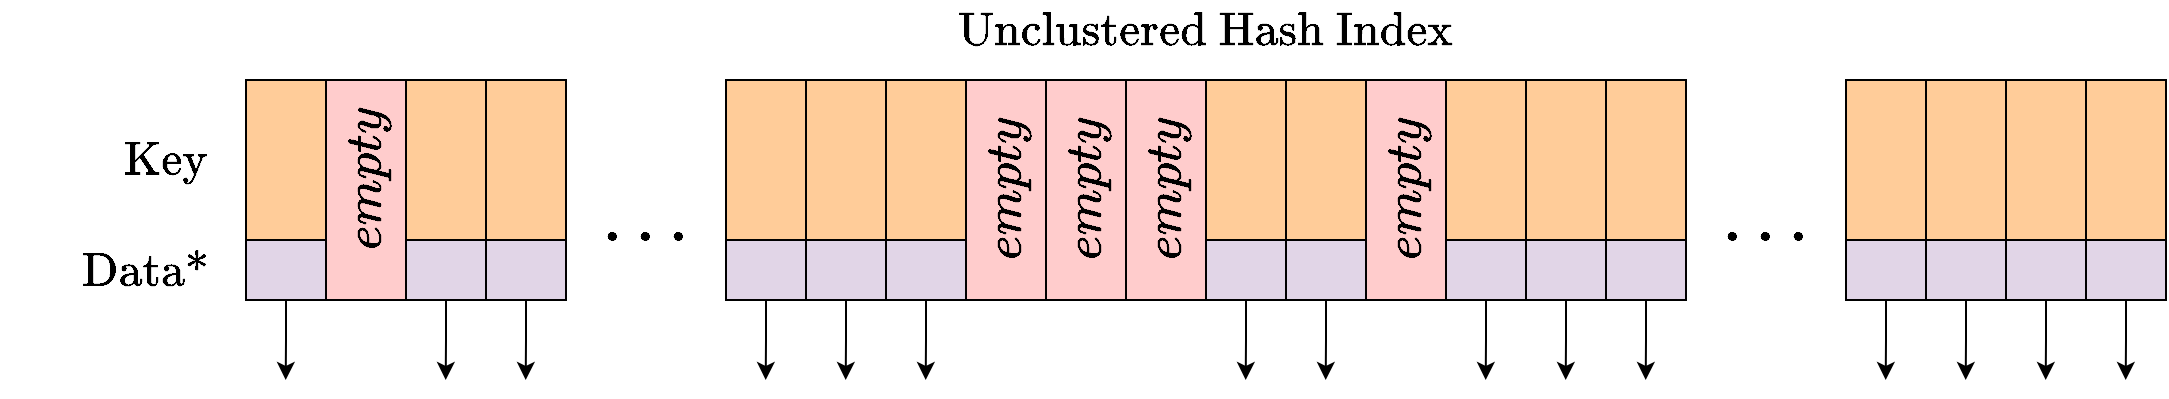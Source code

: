 <mxfile version="20.3.0" type="device"><diagram id="wguhkgDiDmUg88x1Q7y3" name="Page-1"><mxGraphModel dx="2737" dy="1107" grid="1" gridSize="10" guides="1" tooltips="1" connect="1" arrows="1" fold="1" page="1" pageScale="1" pageWidth="827" pageHeight="1169" math="1" shadow="0"><root><mxCell id="0"/><mxCell id="1" parent="0"/><mxCell id="tiWcbz8G46ZzyXKVCOUU-60" style="edgeStyle=orthogonalEdgeStyle;rounded=0;orthogonalLoop=1;jettySize=auto;html=1;exitX=0.5;exitY=1;exitDx=0;exitDy=0;" edge="1" parent="1" source="tiWcbz8G46ZzyXKVCOUU-1"><mxGeometry relative="1" as="geometry"><mxPoint x="69.857" y="240" as="targetPoint"/></mxGeometry></mxCell><mxCell id="tiWcbz8G46ZzyXKVCOUU-1" value="" style="rounded=0;whiteSpace=wrap;html=1;fillColor=#e1d5e7;strokeColor=#000000;" vertex="1" parent="1"><mxGeometry x="50" y="170" width="40" height="30" as="geometry"/></mxCell><mxCell id="tiWcbz8G46ZzyXKVCOUU-12" value="" style="rounded=0;whiteSpace=wrap;html=1;fillColor=#ffcc99;strokeColor=#000000;" vertex="1" parent="1"><mxGeometry x="50" y="90" width="40" height="80" as="geometry"/></mxCell><mxCell id="tiWcbz8G46ZzyXKVCOUU-13" value="" style="rounded=0;whiteSpace=wrap;html=1;fillColor=#ffcc99;strokeColor=#000000;" vertex="1" parent="1"><mxGeometry x="130" y="90" width="40" height="80" as="geometry"/></mxCell><mxCell id="tiWcbz8G46ZzyXKVCOUU-14" value="" style="rounded=0;whiteSpace=wrap;html=1;fillColor=#ffcc99;strokeColor=#000000;" vertex="1" parent="1"><mxGeometry x="170" y="90" width="40" height="80" as="geometry"/></mxCell><mxCell id="tiWcbz8G46ZzyXKVCOUU-15" value="" style="rounded=0;whiteSpace=wrap;html=1;fillColor=#ffcc99;strokeColor=#000000;fontSize=25;" vertex="1" parent="1"><mxGeometry x="290" y="90" width="40" height="80" as="geometry"/></mxCell><mxCell id="tiWcbz8G46ZzyXKVCOUU-16" value="" style="rounded=0;whiteSpace=wrap;html=1;fillColor=#ffcc99;strokeColor=#000000;" vertex="1" parent="1"><mxGeometry x="330" y="90" width="40" height="80" as="geometry"/></mxCell><mxCell id="tiWcbz8G46ZzyXKVCOUU-17" value="" style="rounded=0;whiteSpace=wrap;html=1;fillColor=#ffcc99;strokeColor=#000000;" vertex="1" parent="1"><mxGeometry x="370" y="90" width="40" height="80" as="geometry"/></mxCell><mxCell id="tiWcbz8G46ZzyXKVCOUU-18" value="" style="rounded=0;whiteSpace=wrap;html=1;fillColor=#ffcc99;strokeColor=#000000;" vertex="1" parent="1"><mxGeometry x="530" y="90" width="40" height="80" as="geometry"/></mxCell><mxCell id="tiWcbz8G46ZzyXKVCOUU-19" value="" style="rounded=0;whiteSpace=wrap;html=1;fillColor=#ffcc99;strokeColor=#000000;" vertex="1" parent="1"><mxGeometry x="570" y="90" width="40" height="80" as="geometry"/></mxCell><mxCell id="tiWcbz8G46ZzyXKVCOUU-20" value="" style="rounded=0;whiteSpace=wrap;html=1;fillColor=#ffcc99;strokeColor=#000000;" vertex="1" parent="1"><mxGeometry x="650" y="90" width="40" height="80" as="geometry"/></mxCell><mxCell id="tiWcbz8G46ZzyXKVCOUU-21" value="" style="rounded=0;whiteSpace=wrap;html=1;fillColor=#ffcc99;strokeColor=#000000;" vertex="1" parent="1"><mxGeometry x="690" y="90" width="40" height="80" as="geometry"/></mxCell><mxCell id="tiWcbz8G46ZzyXKVCOUU-22" value="" style="rounded=0;whiteSpace=wrap;html=1;fillColor=#ffcc99;strokeColor=#000000;" vertex="1" parent="1"><mxGeometry x="730" y="90" width="40" height="80" as="geometry"/></mxCell><mxCell id="tiWcbz8G46ZzyXKVCOUU-23" value="$$\dots$$" style="text;html=1;strokeColor=none;fillColor=none;align=center;verticalAlign=middle;whiteSpace=wrap;rounded=0;fontSize=31;" vertex="1" parent="1"><mxGeometry x="230" y="140" width="40" height="40" as="geometry"/></mxCell><mxCell id="tiWcbz8G46ZzyXKVCOUU-24" value="$$\dots$$" style="text;html=1;strokeColor=none;fillColor=none;align=center;verticalAlign=middle;whiteSpace=wrap;rounded=0;fontSize=31;" vertex="1" parent="1"><mxGeometry x="790" y="140" width="40" height="40" as="geometry"/></mxCell><mxCell id="tiWcbz8G46ZzyXKVCOUU-29" value="" style="rounded=0;whiteSpace=wrap;html=1;fillColor=#ffcc99;strokeColor=#000000;" vertex="1" parent="1"><mxGeometry x="850" y="90" width="40" height="80" as="geometry"/></mxCell><mxCell id="tiWcbz8G46ZzyXKVCOUU-30" value="" style="rounded=0;whiteSpace=wrap;html=1;fillColor=#ffcc99;strokeColor=#000000;" vertex="1" parent="1"><mxGeometry x="930" y="90" width="40" height="80" as="geometry"/></mxCell><mxCell id="tiWcbz8G46ZzyXKVCOUU-31" value="" style="rounded=0;whiteSpace=wrap;html=1;fillColor=#ffcc99;strokeColor=#000000;" vertex="1" parent="1"><mxGeometry x="970" y="90" width="40" height="80" as="geometry"/></mxCell><mxCell id="tiWcbz8G46ZzyXKVCOUU-32" value="" style="rounded=0;whiteSpace=wrap;html=1;fillColor=#ffcccc;strokeColor=#000000;" vertex="1" parent="1"><mxGeometry x="410" y="90" width="40" height="110" as="geometry"/></mxCell><mxCell id="tiWcbz8G46ZzyXKVCOUU-33" value="$$empty$$" style="text;html=1;strokeColor=none;fillColor=none;align=center;verticalAlign=middle;whiteSpace=wrap;rounded=0;fontSize=22;rotation=-90;" vertex="1" parent="1"><mxGeometry x="400" y="130" width="60" height="30" as="geometry"/></mxCell><mxCell id="tiWcbz8G46ZzyXKVCOUU-34" value="" style="rounded=0;whiteSpace=wrap;html=1;fillColor=#ffcccc;strokeColor=#000000;" vertex="1" parent="1"><mxGeometry x="610" y="90" width="40" height="110" as="geometry"/></mxCell><mxCell id="tiWcbz8G46ZzyXKVCOUU-35" value="$$empty$$" style="text;html=1;strokeColor=none;fillColor=none;align=center;verticalAlign=middle;whiteSpace=wrap;rounded=0;fontSize=22;rotation=-90;" vertex="1" parent="1"><mxGeometry x="600" y="130" width="60" height="30" as="geometry"/></mxCell><mxCell id="tiWcbz8G46ZzyXKVCOUU-36" value="" style="rounded=0;whiteSpace=wrap;html=1;fillColor=#ffcccc;strokeColor=#000000;" vertex="1" parent="1"><mxGeometry x="90" y="90" width="40" height="110" as="geometry"/></mxCell><mxCell id="tiWcbz8G46ZzyXKVCOUU-37" value="$$empty$$" style="text;html=1;strokeColor=none;fillColor=none;align=center;verticalAlign=middle;whiteSpace=wrap;rounded=0;fontSize=22;rotation=-90;" vertex="1" parent="1"><mxGeometry x="80" y="125" width="60" height="30" as="geometry"/></mxCell><mxCell id="tiWcbz8G46ZzyXKVCOUU-38" value="" style="rounded=0;whiteSpace=wrap;html=1;fillColor=#ffcc99;strokeColor=#000000;" vertex="1" parent="1"><mxGeometry x="890" y="90" width="40" height="80" as="geometry"/></mxCell><mxCell id="tiWcbz8G46ZzyXKVCOUU-39" value="" style="rounded=0;whiteSpace=wrap;html=1;fillColor=#ffcccc;strokeColor=#000000;" vertex="1" parent="1"><mxGeometry x="450" y="90" width="40" height="110" as="geometry"/></mxCell><mxCell id="tiWcbz8G46ZzyXKVCOUU-40" value="" style="rounded=0;whiteSpace=wrap;html=1;fillColor=#ffcccc;strokeColor=#000000;" vertex="1" parent="1"><mxGeometry x="490" y="90" width="40" height="110" as="geometry"/></mxCell><mxCell id="tiWcbz8G46ZzyXKVCOUU-41" value="$$empty$$" style="text;html=1;strokeColor=none;fillColor=none;align=center;verticalAlign=middle;whiteSpace=wrap;rounded=0;fontSize=22;rotation=-90;" vertex="1" parent="1"><mxGeometry x="480" y="130" width="60" height="30" as="geometry"/></mxCell><mxCell id="tiWcbz8G46ZzyXKVCOUU-42" value="$$empty$$" style="text;html=1;strokeColor=none;fillColor=none;align=center;verticalAlign=middle;whiteSpace=wrap;rounded=0;fontSize=22;rotation=-90;" vertex="1" parent="1"><mxGeometry x="440" y="130" width="60" height="30" as="geometry"/></mxCell><mxCell id="tiWcbz8G46ZzyXKVCOUU-43" value="$$\text{Key}$$" style="text;html=1;strokeColor=none;fillColor=none;align=center;verticalAlign=middle;whiteSpace=wrap;rounded=0;fontSize=20;" vertex="1" parent="1"><mxGeometry x="-20" y="115" width="60" height="30" as="geometry"/></mxCell><mxCell id="tiWcbz8G46ZzyXKVCOUU-44" value="$$\text{Data*}$$" style="text;html=1;strokeColor=none;fillColor=none;align=center;verticalAlign=middle;whiteSpace=wrap;rounded=0;fontSize=20;" vertex="1" parent="1"><mxGeometry x="-40" y="170" width="80" height="30" as="geometry"/></mxCell><mxCell id="tiWcbz8G46ZzyXKVCOUU-61" style="edgeStyle=orthogonalEdgeStyle;rounded=0;orthogonalLoop=1;jettySize=auto;html=1;exitX=0.5;exitY=1;exitDx=0;exitDy=0;" edge="1" parent="1" source="tiWcbz8G46ZzyXKVCOUU-45"><mxGeometry relative="1" as="geometry"><mxPoint x="149.857" y="240" as="targetPoint"/></mxGeometry></mxCell><mxCell id="tiWcbz8G46ZzyXKVCOUU-45" value="" style="rounded=0;whiteSpace=wrap;html=1;fillColor=#e1d5e7;strokeColor=#000000;" vertex="1" parent="1"><mxGeometry x="130" y="170" width="40" height="30" as="geometry"/></mxCell><mxCell id="tiWcbz8G46ZzyXKVCOUU-62" style="edgeStyle=orthogonalEdgeStyle;rounded=0;orthogonalLoop=1;jettySize=auto;html=1;exitX=0.5;exitY=1;exitDx=0;exitDy=0;" edge="1" parent="1" source="tiWcbz8G46ZzyXKVCOUU-46"><mxGeometry relative="1" as="geometry"><mxPoint x="189.857" y="240" as="targetPoint"/></mxGeometry></mxCell><mxCell id="tiWcbz8G46ZzyXKVCOUU-46" value="" style="rounded=0;whiteSpace=wrap;html=1;fillColor=#e1d5e7;strokeColor=#000000;" vertex="1" parent="1"><mxGeometry x="170" y="170" width="40" height="30" as="geometry"/></mxCell><mxCell id="tiWcbz8G46ZzyXKVCOUU-65" style="edgeStyle=orthogonalEdgeStyle;rounded=0;orthogonalLoop=1;jettySize=auto;html=1;exitX=0.5;exitY=1;exitDx=0;exitDy=0;" edge="1" parent="1" source="tiWcbz8G46ZzyXKVCOUU-48"><mxGeometry relative="1" as="geometry"><mxPoint x="309.857" y="240" as="targetPoint"/></mxGeometry></mxCell><mxCell id="tiWcbz8G46ZzyXKVCOUU-48" value="" style="rounded=0;whiteSpace=wrap;html=1;fillColor=#e1d5e7;strokeColor=#000000;" vertex="1" parent="1"><mxGeometry x="290" y="170" width="40" height="30" as="geometry"/></mxCell><mxCell id="tiWcbz8G46ZzyXKVCOUU-66" style="edgeStyle=orthogonalEdgeStyle;rounded=0;orthogonalLoop=1;jettySize=auto;html=1;exitX=0.5;exitY=1;exitDx=0;exitDy=0;" edge="1" parent="1" source="tiWcbz8G46ZzyXKVCOUU-49"><mxGeometry relative="1" as="geometry"><mxPoint x="349.857" y="240" as="targetPoint"/></mxGeometry></mxCell><mxCell id="tiWcbz8G46ZzyXKVCOUU-49" value="" style="rounded=0;whiteSpace=wrap;html=1;fillColor=#e1d5e7;strokeColor=#000000;" vertex="1" parent="1"><mxGeometry x="330" y="170" width="40" height="30" as="geometry"/></mxCell><mxCell id="tiWcbz8G46ZzyXKVCOUU-67" style="edgeStyle=orthogonalEdgeStyle;rounded=0;orthogonalLoop=1;jettySize=auto;html=1;exitX=0.5;exitY=1;exitDx=0;exitDy=0;" edge="1" parent="1" source="tiWcbz8G46ZzyXKVCOUU-50"><mxGeometry relative="1" as="geometry"><mxPoint x="389.857" y="240" as="targetPoint"/></mxGeometry></mxCell><mxCell id="tiWcbz8G46ZzyXKVCOUU-50" value="" style="rounded=0;whiteSpace=wrap;html=1;fillColor=#e1d5e7;strokeColor=#000000;" vertex="1" parent="1"><mxGeometry x="370" y="170" width="40" height="30" as="geometry"/></mxCell><mxCell id="tiWcbz8G46ZzyXKVCOUU-68" style="edgeStyle=orthogonalEdgeStyle;rounded=0;orthogonalLoop=1;jettySize=auto;html=1;exitX=0.5;exitY=1;exitDx=0;exitDy=0;" edge="1" parent="1" source="tiWcbz8G46ZzyXKVCOUU-51"><mxGeometry relative="1" as="geometry"><mxPoint x="549.857" y="240" as="targetPoint"/></mxGeometry></mxCell><mxCell id="tiWcbz8G46ZzyXKVCOUU-51" value="" style="rounded=0;whiteSpace=wrap;html=1;fillColor=#e1d5e7;strokeColor=#000000;" vertex="1" parent="1"><mxGeometry x="530" y="170" width="40" height="30" as="geometry"/></mxCell><mxCell id="tiWcbz8G46ZzyXKVCOUU-69" style="edgeStyle=orthogonalEdgeStyle;rounded=0;orthogonalLoop=1;jettySize=auto;html=1;exitX=0.5;exitY=1;exitDx=0;exitDy=0;" edge="1" parent="1" source="tiWcbz8G46ZzyXKVCOUU-52"><mxGeometry relative="1" as="geometry"><mxPoint x="589.857" y="240" as="targetPoint"/></mxGeometry></mxCell><mxCell id="tiWcbz8G46ZzyXKVCOUU-52" value="" style="rounded=0;whiteSpace=wrap;html=1;fillColor=#e1d5e7;strokeColor=#000000;" vertex="1" parent="1"><mxGeometry x="570" y="170" width="40" height="30" as="geometry"/></mxCell><mxCell id="tiWcbz8G46ZzyXKVCOUU-70" style="edgeStyle=orthogonalEdgeStyle;rounded=0;orthogonalLoop=1;jettySize=auto;html=1;exitX=0.5;exitY=1;exitDx=0;exitDy=0;" edge="1" parent="1" source="tiWcbz8G46ZzyXKVCOUU-53"><mxGeometry relative="1" as="geometry"><mxPoint x="669.857" y="240" as="targetPoint"/></mxGeometry></mxCell><mxCell id="tiWcbz8G46ZzyXKVCOUU-53" value="" style="rounded=0;whiteSpace=wrap;html=1;fillColor=#e1d5e7;strokeColor=#000000;" vertex="1" parent="1"><mxGeometry x="650" y="170" width="40" height="30" as="geometry"/></mxCell><mxCell id="tiWcbz8G46ZzyXKVCOUU-71" style="edgeStyle=orthogonalEdgeStyle;rounded=0;orthogonalLoop=1;jettySize=auto;html=1;exitX=0.5;exitY=1;exitDx=0;exitDy=0;" edge="1" parent="1" source="tiWcbz8G46ZzyXKVCOUU-54"><mxGeometry relative="1" as="geometry"><mxPoint x="709.857" y="240" as="targetPoint"/></mxGeometry></mxCell><mxCell id="tiWcbz8G46ZzyXKVCOUU-54" value="" style="rounded=0;whiteSpace=wrap;html=1;fillColor=#e1d5e7;strokeColor=#000000;" vertex="1" parent="1"><mxGeometry x="690" y="170" width="40" height="30" as="geometry"/></mxCell><mxCell id="tiWcbz8G46ZzyXKVCOUU-72" style="edgeStyle=orthogonalEdgeStyle;rounded=0;orthogonalLoop=1;jettySize=auto;html=1;exitX=0.5;exitY=1;exitDx=0;exitDy=0;" edge="1" parent="1" source="tiWcbz8G46ZzyXKVCOUU-55"><mxGeometry relative="1" as="geometry"><mxPoint x="749.857" y="240" as="targetPoint"/></mxGeometry></mxCell><mxCell id="tiWcbz8G46ZzyXKVCOUU-55" value="" style="rounded=0;whiteSpace=wrap;html=1;fillColor=#e1d5e7;strokeColor=#000000;" vertex="1" parent="1"><mxGeometry x="730" y="170" width="40" height="30" as="geometry"/></mxCell><mxCell id="tiWcbz8G46ZzyXKVCOUU-73" style="edgeStyle=orthogonalEdgeStyle;rounded=0;orthogonalLoop=1;jettySize=auto;html=1;exitX=0.5;exitY=1;exitDx=0;exitDy=0;" edge="1" parent="1" source="tiWcbz8G46ZzyXKVCOUU-56"><mxGeometry relative="1" as="geometry"><mxPoint x="869.857" y="240" as="targetPoint"/></mxGeometry></mxCell><mxCell id="tiWcbz8G46ZzyXKVCOUU-56" value="" style="rounded=0;whiteSpace=wrap;html=1;fillColor=#e1d5e7;strokeColor=#000000;" vertex="1" parent="1"><mxGeometry x="850" y="170" width="40" height="30" as="geometry"/></mxCell><mxCell id="tiWcbz8G46ZzyXKVCOUU-74" style="edgeStyle=orthogonalEdgeStyle;rounded=0;orthogonalLoop=1;jettySize=auto;html=1;exitX=0.5;exitY=1;exitDx=0;exitDy=0;" edge="1" parent="1" source="tiWcbz8G46ZzyXKVCOUU-57"><mxGeometry relative="1" as="geometry"><mxPoint x="909.857" y="240" as="targetPoint"/></mxGeometry></mxCell><mxCell id="tiWcbz8G46ZzyXKVCOUU-57" value="" style="rounded=0;whiteSpace=wrap;html=1;fillColor=#e1d5e7;strokeColor=#000000;" vertex="1" parent="1"><mxGeometry x="890" y="170" width="40" height="30" as="geometry"/></mxCell><mxCell id="tiWcbz8G46ZzyXKVCOUU-75" style="edgeStyle=orthogonalEdgeStyle;rounded=0;orthogonalLoop=1;jettySize=auto;html=1;exitX=0.5;exitY=1;exitDx=0;exitDy=0;" edge="1" parent="1" source="tiWcbz8G46ZzyXKVCOUU-58"><mxGeometry relative="1" as="geometry"><mxPoint x="949.857" y="240" as="targetPoint"/></mxGeometry></mxCell><mxCell id="tiWcbz8G46ZzyXKVCOUU-58" value="" style="rounded=0;whiteSpace=wrap;html=1;fillColor=#e1d5e7;strokeColor=#000000;" vertex="1" parent="1"><mxGeometry x="930" y="170" width="40" height="30" as="geometry"/></mxCell><mxCell id="tiWcbz8G46ZzyXKVCOUU-76" style="edgeStyle=orthogonalEdgeStyle;rounded=0;orthogonalLoop=1;jettySize=auto;html=1;exitX=0.5;exitY=1;exitDx=0;exitDy=0;" edge="1" parent="1" source="tiWcbz8G46ZzyXKVCOUU-59"><mxGeometry relative="1" as="geometry"><mxPoint x="989.857" y="240" as="targetPoint"/></mxGeometry></mxCell><mxCell id="tiWcbz8G46ZzyXKVCOUU-59" value="" style="rounded=0;whiteSpace=wrap;html=1;fillColor=#e1d5e7;strokeColor=#000000;" vertex="1" parent="1"><mxGeometry x="970" y="170" width="40" height="30" as="geometry"/></mxCell><mxCell id="tiWcbz8G46ZzyXKVCOUU-77" value="$$\text{Unclustered Hash Index}$$" style="text;html=1;strokeColor=none;fillColor=none;align=center;verticalAlign=middle;whiteSpace=wrap;rounded=0;fontSize=20;" vertex="1" parent="1"><mxGeometry x="50" y="50" width="960" height="30" as="geometry"/></mxCell></root></mxGraphModel></diagram></mxfile>